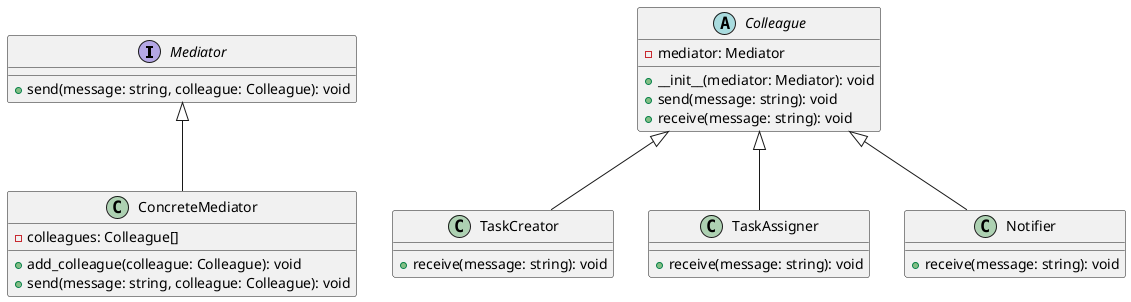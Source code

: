 @startuml

interface Mediator {
    +send(message: string, colleague: Colleague): void
}

abstract class Colleague {
    -mediator: Mediator
    +__init__(mediator: Mediator): void
    +send(message: string): void
    +receive(message: string): void
}

class ConcreteMediator {
    -colleagues: Colleague[]
    +add_colleague(colleague: Colleague): void
    +send(message: string, colleague: Colleague): void
}

class TaskCreator {
    +receive(message: string): void
}

class TaskAssigner {
    +receive(message: string): void
}

class Notifier {
    +receive(message: string): void
}

Mediator <|-- ConcreteMediator
Colleague <|-- TaskCreator
Colleague <|-- TaskAssigner
Colleague <|-- Notifier

@enduml